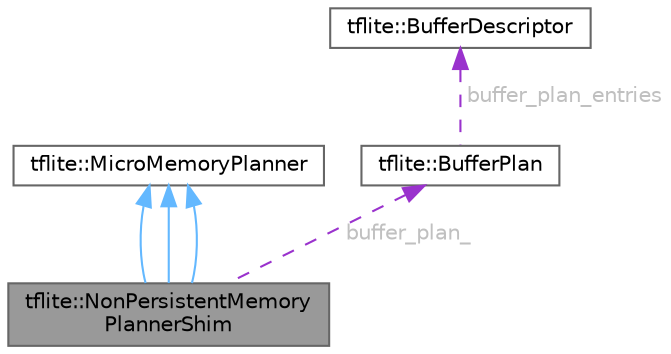 digraph "tflite::NonPersistentMemoryPlannerShim"
{
 // LATEX_PDF_SIZE
  bgcolor="transparent";
  edge [fontname=Helvetica,fontsize=10,labelfontname=Helvetica,labelfontsize=10];
  node [fontname=Helvetica,fontsize=10,shape=box,height=0.2,width=0.4];
  Node1 [id="Node000001",label="tflite::NonPersistentMemory\lPlannerShim",height=0.2,width=0.4,color="gray40", fillcolor="grey60", style="filled", fontcolor="black",tooltip=" "];
  Node2 -> Node1 [id="edge6_Node000001_Node000002",dir="back",color="steelblue1",style="solid",tooltip=" "];
  Node2 [id="Node000002",label="tflite::MicroMemoryPlanner",height=0.2,width=0.4,color="gray40", fillcolor="white", style="filled",URL="$classtflite_1_1_micro_memory_planner.html",tooltip=" "];
  Node2 -> Node1 [id="edge7_Node000001_Node000002",dir="back",color="steelblue1",style="solid",tooltip=" "];
  Node2 -> Node1 [id="edge8_Node000001_Node000002",dir="back",color="steelblue1",style="solid",tooltip=" "];
  Node3 -> Node1 [id="edge9_Node000001_Node000003",dir="back",color="darkorchid3",style="dashed",tooltip=" ",label=" buffer_plan_",fontcolor="grey" ];
  Node3 [id="Node000003",label="tflite::BufferPlan",height=0.2,width=0.4,color="gray40", fillcolor="white", style="filled",URL="$structtflite_1_1_buffer_plan.html",tooltip=" "];
  Node4 -> Node3 [id="edge10_Node000003_Node000004",dir="back",color="darkorchid3",style="dashed",tooltip=" ",label=" buffer_plan_entries",fontcolor="grey" ];
  Node4 [id="Node000004",label="tflite::BufferDescriptor",height=0.2,width=0.4,color="gray40", fillcolor="white", style="filled",URL="$structtflite_1_1_buffer_descriptor.html",tooltip=" "];
}
